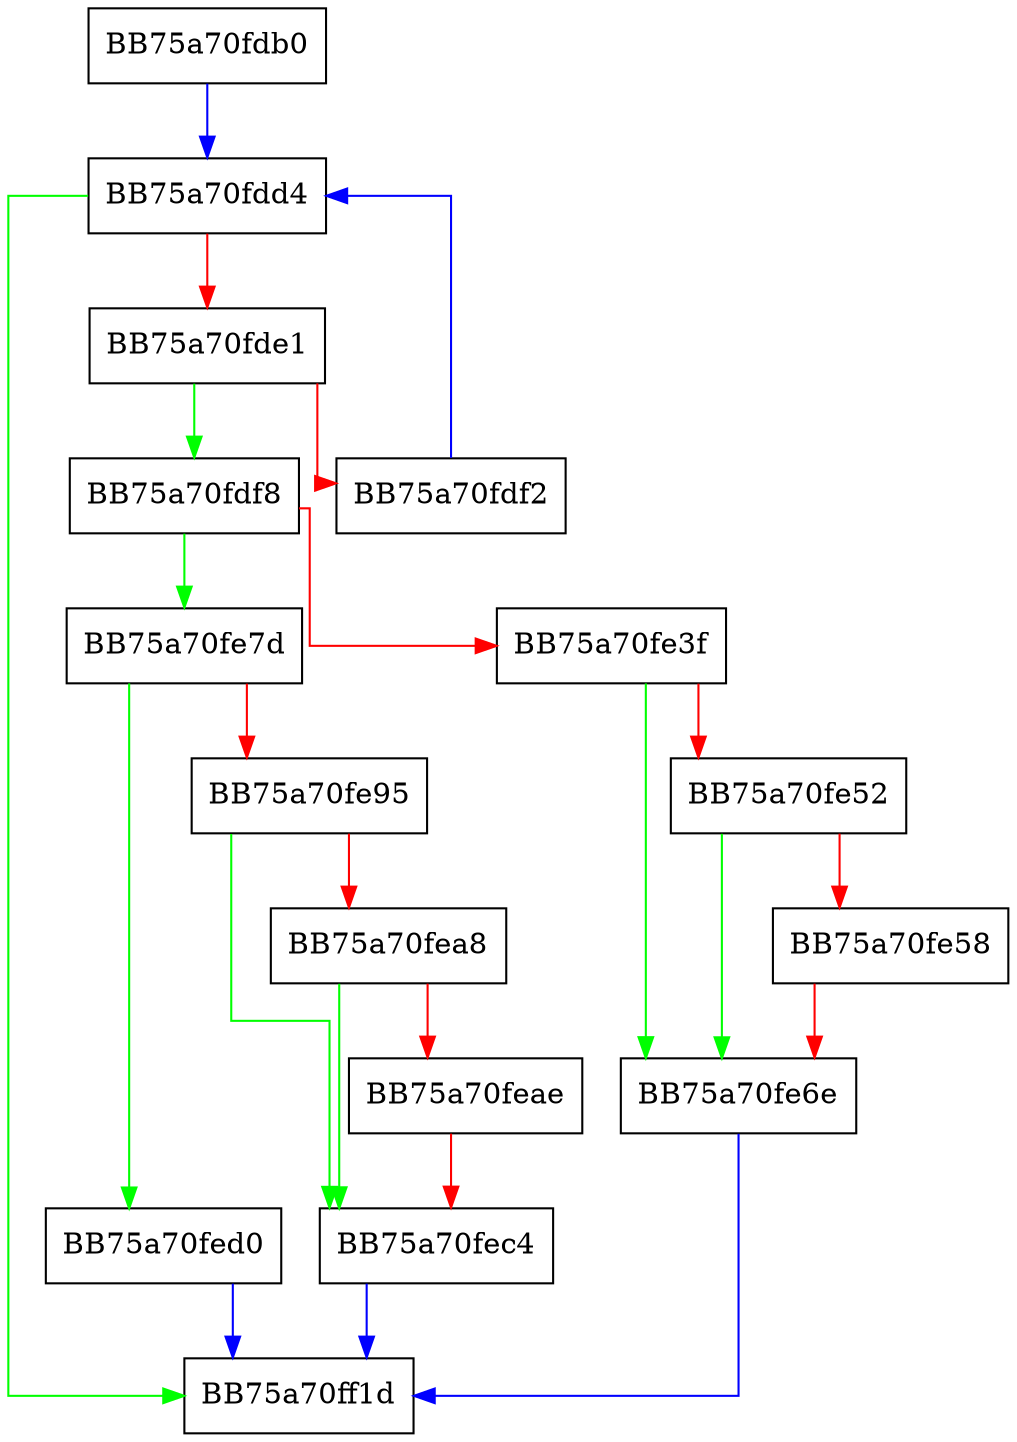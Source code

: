 digraph AddBipData {
  node [shape="box"];
  graph [splines=ortho];
  BB75a70fdb0 -> BB75a70fdd4 [color="blue"];
  BB75a70fdd4 -> BB75a70ff1d [color="green"];
  BB75a70fdd4 -> BB75a70fde1 [color="red"];
  BB75a70fde1 -> BB75a70fdf8 [color="green"];
  BB75a70fde1 -> BB75a70fdf2 [color="red"];
  BB75a70fdf2 -> BB75a70fdd4 [color="blue"];
  BB75a70fdf8 -> BB75a70fe7d [color="green"];
  BB75a70fdf8 -> BB75a70fe3f [color="red"];
  BB75a70fe3f -> BB75a70fe6e [color="green"];
  BB75a70fe3f -> BB75a70fe52 [color="red"];
  BB75a70fe52 -> BB75a70fe6e [color="green"];
  BB75a70fe52 -> BB75a70fe58 [color="red"];
  BB75a70fe58 -> BB75a70fe6e [color="red"];
  BB75a70fe6e -> BB75a70ff1d [color="blue"];
  BB75a70fe7d -> BB75a70fed0 [color="green"];
  BB75a70fe7d -> BB75a70fe95 [color="red"];
  BB75a70fe95 -> BB75a70fec4 [color="green"];
  BB75a70fe95 -> BB75a70fea8 [color="red"];
  BB75a70fea8 -> BB75a70fec4 [color="green"];
  BB75a70fea8 -> BB75a70feae [color="red"];
  BB75a70feae -> BB75a70fec4 [color="red"];
  BB75a70fec4 -> BB75a70ff1d [color="blue"];
  BB75a70fed0 -> BB75a70ff1d [color="blue"];
}